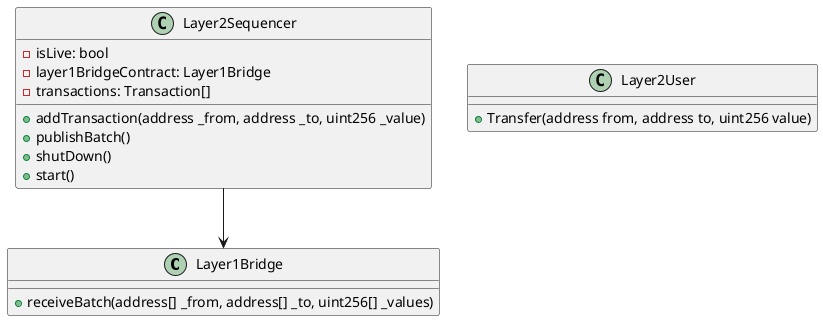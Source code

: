 @startuml

class Layer1Bridge {
    + receiveBatch(address[] _from, address[] _to, uint256[] _values)
}

class Layer2Sequencer {
    - isLive: bool
    - layer1BridgeContract: Layer1Bridge
    - transactions: Transaction[]

    + addTransaction(address _from, address _to, uint256 _value)
    + publishBatch()
    + shutDown()
    + start()

}

class Layer2User {
    + Transfer(address from, address to, uint256 value)
}

Layer2Sequencer --> Layer1Bridge

@enduml
